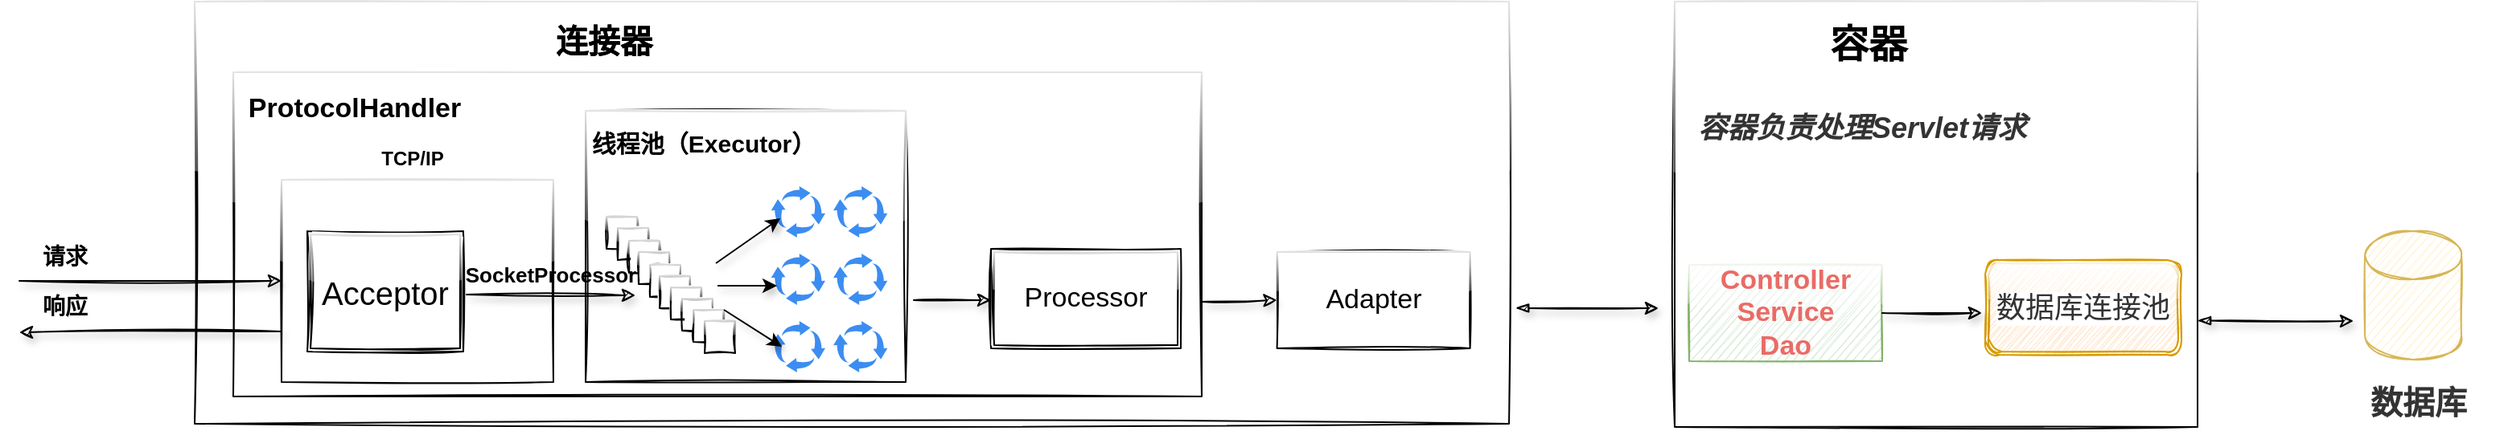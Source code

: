 <mxfile version="14.8.0" type="github"><diagram id="YUDJF-B7T9SWEaPQvbh9" name="Page-1"><mxGraphModel dx="2031" dy="1199" grid="0" gridSize="10" guides="1" tooltips="1" connect="1" arrows="1" fold="1" page="1" pageScale="1" pageWidth="827" pageHeight="1169" math="0" shadow="0"><root><mxCell id="0"/><mxCell id="1" parent="0"/><mxCell id="yrFsYcVXHtA75D3nJsFq-68" value="" style="rounded=0;whiteSpace=wrap;html=1;shadow=0;glass=1;labelBackgroundColor=#ffffff;sketch=1;fontSize=18;fontColor=#EA6B66;strokeWidth=1;fillColor=#ffffff;gradientColor=none;align=center;" vertex="1" parent="1"><mxGeometry x="1048" y="299" width="325" height="265" as="geometry"/></mxCell><mxCell id="yrFsYcVXHtA75D3nJsFq-14" value="" style="whiteSpace=wrap;html=1;shadow=0;glass=1;strokeWidth=1;perimeterSpacing=0;sketch=1;" vertex="1" parent="1"><mxGeometry x="128" y="299" width="817" height="263" as="geometry"/></mxCell><mxCell id="yrFsYcVXHtA75D3nJsFq-15" value="连接器" style="text;strokeColor=none;fillColor=none;html=1;fontSize=20;fontStyle=1;verticalAlign=middle;align=center;shadow=0;glass=1;sketch=1;" vertex="1" parent="1"><mxGeometry x="332" y="303" width="100" height="40" as="geometry"/></mxCell><mxCell id="yrFsYcVXHtA75D3nJsFq-17" value="" style="rounded=0;whiteSpace=wrap;html=1;shadow=0;glass=1;sketch=1;fontSize=20;strokeWidth=1;fillColor=#ffffff;gradientColor=none;" vertex="1" parent="1"><mxGeometry x="152" y="343" width="602" height="202" as="geometry"/></mxCell><mxCell id="yrFsYcVXHtA75D3nJsFq-18" value="&lt;font style=&quot;font-size: 17px&quot;&gt;ProtocolHandler&lt;/font&gt;" style="text;strokeColor=none;fillColor=none;html=1;fontSize=24;fontStyle=1;verticalAlign=middle;align=center;shadow=0;glass=1;sketch=1;" vertex="1" parent="1"><mxGeometry x="156" y="343" width="142" height="39" as="geometry"/></mxCell><mxCell id="yrFsYcVXHtA75D3nJsFq-22" value="" style="rounded=0;whiteSpace=wrap;html=1;shadow=0;glass=1;sketch=1;fontSize=20;strokeWidth=1;fillColor=#ffffff;gradientColor=none;" vertex="1" parent="1"><mxGeometry x="182" y="410" width="169" height="126" as="geometry"/></mxCell><mxCell id="yrFsYcVXHtA75D3nJsFq-23" value="&lt;font style=&quot;font-size: 12px&quot;&gt;TCP/IP&lt;/font&gt;" style="text;strokeColor=none;fillColor=none;html=1;fontSize=24;fontStyle=1;verticalAlign=middle;align=center;shadow=0;glass=1;sketch=1;" vertex="1" parent="1"><mxGeometry x="242" y="382" width="41" height="21" as="geometry"/></mxCell><mxCell id="yrFsYcVXHtA75D3nJsFq-24" value="Acceptor" style="shape=ext;double=1;rounded=0;whiteSpace=wrap;html=1;shadow=0;glass=1;sketch=1;fontSize=20;strokeWidth=1;fillColor=#ffffff;gradientColor=none;" vertex="1" parent="1"><mxGeometry x="198" y="442" width="97" height="75" as="geometry"/></mxCell><mxCell id="yrFsYcVXHtA75D3nJsFq-25" value="" style="endArrow=classic;html=1;fontSize=20;entryX=0;entryY=0.5;entryDx=0;entryDy=0;sketch=1;shadow=1;" edge="1" parent="1" target="yrFsYcVXHtA75D3nJsFq-22"><mxGeometry width="50" height="50" relative="1" as="geometry"><mxPoint x="19" y="473" as="sourcePoint"/><mxPoint x="64" y="430" as="targetPoint"/></mxGeometry></mxCell><mxCell id="yrFsYcVXHtA75D3nJsFq-26" value="请求" style="text;strokeColor=none;fillColor=none;html=1;fontSize=14;fontStyle=1;verticalAlign=middle;align=center;shadow=0;glass=1;sketch=1;" vertex="1" parent="1"><mxGeometry x="7" y="442" width="80" height="31" as="geometry"/></mxCell><mxCell id="yrFsYcVXHtA75D3nJsFq-27" value="" style="endArrow=classic;html=1;shadow=1;fontSize=17;exitX=0;exitY=0.75;exitDx=0;exitDy=0;labelBorderColor=none;sketch=1;" edge="1" parent="1" source="yrFsYcVXHtA75D3nJsFq-22"><mxGeometry width="50" height="50" relative="1" as="geometry"><mxPoint x="512" y="454" as="sourcePoint"/><mxPoint x="19" y="505" as="targetPoint"/></mxGeometry></mxCell><mxCell id="yrFsYcVXHtA75D3nJsFq-28" value="响应" style="text;strokeColor=none;fillColor=none;html=1;fontSize=14;fontStyle=1;verticalAlign=middle;align=center;shadow=0;glass=1;sketch=1;" vertex="1" parent="1"><mxGeometry x="7" y="473" width="80" height="31" as="geometry"/></mxCell><mxCell id="yrFsYcVXHtA75D3nJsFq-29" value="" style="rounded=0;whiteSpace=wrap;html=1;shadow=0;glass=1;sketch=1;fontSize=20;strokeWidth=1;fillColor=#ffffff;gradientColor=none;" vertex="1" parent="1"><mxGeometry x="371" y="367" width="199" height="169" as="geometry"/></mxCell><mxCell id="yrFsYcVXHtA75D3nJsFq-30" value="&lt;font style=&quot;font-size: 15px;&quot;&gt;线程池（Executor）&lt;/font&gt;" style="text;strokeColor=none;fillColor=none;html=1;fontSize=15;fontStyle=1;verticalAlign=middle;align=center;shadow=0;glass=1;sketch=1;" vertex="1" parent="1"><mxGeometry x="373" y="369" width="142" height="36" as="geometry"/></mxCell><mxCell id="yrFsYcVXHtA75D3nJsFq-31" style="edgeStyle=none;rounded=1;sketch=1;orthogonalLoop=1;jettySize=auto;html=1;exitX=1;exitY=1;exitDx=0;exitDy=0;shadow=1;fontSize=14;" edge="1" parent="1"><mxGeometry relative="1" as="geometry"><mxPoint x="520" y="428" as="sourcePoint"/><mxPoint x="520" y="428" as="targetPoint"/></mxGeometry></mxCell><mxCell id="yrFsYcVXHtA75D3nJsFq-33" value="" style="rounded=0;whiteSpace=wrap;html=1;shadow=0;glass=1;sketch=1;fontSize=15;strokeWidth=1;fillColor=#ffffff;gradientColor=none;" vertex="1" parent="1"><mxGeometry x="384" y="433" width="19" height="20" as="geometry"/></mxCell><mxCell id="yrFsYcVXHtA75D3nJsFq-34" value="" style="rounded=0;whiteSpace=wrap;html=1;shadow=0;glass=1;sketch=1;fontSize=15;strokeWidth=1;fillColor=#ffffff;gradientColor=none;" vertex="1" parent="1"><mxGeometry x="391" y="440" width="19" height="20" as="geometry"/></mxCell><mxCell id="yrFsYcVXHtA75D3nJsFq-35" value="" style="rounded=0;whiteSpace=wrap;html=1;shadow=0;glass=1;sketch=1;fontSize=15;strokeWidth=1;fillColor=#ffffff;gradientColor=none;" vertex="1" parent="1"><mxGeometry x="398" y="448" width="19" height="20" as="geometry"/></mxCell><mxCell id="yrFsYcVXHtA75D3nJsFq-36" value="" style="rounded=0;whiteSpace=wrap;html=1;shadow=0;glass=1;sketch=1;fontSize=15;strokeWidth=1;fillColor=#ffffff;gradientColor=none;" vertex="1" parent="1"><mxGeometry x="404" y="455" width="19" height="20" as="geometry"/></mxCell><mxCell id="yrFsYcVXHtA75D3nJsFq-37" value="" style="rounded=0;whiteSpace=wrap;html=1;shadow=0;glass=1;sketch=1;fontSize=15;strokeWidth=1;fillColor=#ffffff;gradientColor=none;" vertex="1" parent="1"><mxGeometry x="411" y="463" width="19" height="20" as="geometry"/></mxCell><mxCell id="yrFsYcVXHtA75D3nJsFq-38" value="" style="rounded=0;whiteSpace=wrap;html=1;shadow=0;glass=1;sketch=1;fontSize=15;strokeWidth=1;fillColor=#ffffff;gradientColor=none;" vertex="1" parent="1"><mxGeometry x="417" y="470" width="19" height="20" as="geometry"/></mxCell><mxCell id="yrFsYcVXHtA75D3nJsFq-39" value="" style="rounded=0;whiteSpace=wrap;html=1;shadow=0;glass=1;sketch=1;fontSize=15;strokeWidth=1;fillColor=#ffffff;gradientColor=none;" vertex="1" parent="1"><mxGeometry x="424" y="477" width="19" height="20" as="geometry"/></mxCell><mxCell id="yrFsYcVXHtA75D3nJsFq-40" value="" style="rounded=0;whiteSpace=wrap;html=1;shadow=0;glass=1;sketch=1;fontSize=15;strokeWidth=1;fillColor=#ffffff;gradientColor=none;" vertex="1" parent="1"><mxGeometry x="431" y="484" width="19" height="20" as="geometry"/></mxCell><mxCell id="yrFsYcVXHtA75D3nJsFq-41" value="" style="rounded=0;whiteSpace=wrap;html=1;shadow=0;glass=1;sketch=1;fontSize=15;strokeWidth=1;fillColor=#ffffff;gradientColor=none;" vertex="1" parent="1"><mxGeometry x="438" y="491" width="19" height="20" as="geometry"/></mxCell><mxCell id="yrFsYcVXHtA75D3nJsFq-42" value="" style="rounded=0;whiteSpace=wrap;html=1;shadow=0;glass=1;sketch=1;fontSize=15;strokeWidth=1;fillColor=#ffffff;gradientColor=none;" vertex="1" parent="1"><mxGeometry x="445" y="498" width="19" height="20" as="geometry"/></mxCell><mxCell id="yrFsYcVXHtA75D3nJsFq-44" value="" style="endArrow=classic;html=1;shadow=1;fontSize=15;startSize=6;endSize=6;exitX=1;exitY=0.5;exitDx=0;exitDy=0;sketch=1;" edge="1" parent="1"><mxGeometry width="50" height="50" relative="1" as="geometry"><mxPoint x="297" y="481.5" as="sourcePoint"/><mxPoint x="402" y="482" as="targetPoint"/></mxGeometry></mxCell><mxCell id="yrFsYcVXHtA75D3nJsFq-45" value="SocketProcessor" style="text;strokeColor=none;fillColor=none;html=1;fontSize=13;fontStyle=1;verticalAlign=middle;align=center;shadow=0;glass=1;sketch=1;" vertex="1" parent="1"><mxGeometry x="298" y="454" width="102" height="30" as="geometry"/></mxCell><mxCell id="yrFsYcVXHtA75D3nJsFq-46" value="" style="html=1;aspect=fixed;strokeColor=none;shadow=0;align=center;verticalAlign=top;fillColor=#3B8DF1;shape=mxgraph.gcp2.arrows_system;glass=1;sketch=0;fontSize=13;" vertex="1" parent="1"><mxGeometry x="486.32" y="414" width="33.68" height="32" as="geometry"/></mxCell><mxCell id="yrFsYcVXHtA75D3nJsFq-47" value="" style="html=1;aspect=fixed;strokeColor=none;shadow=0;align=center;verticalAlign=top;fillColor=#3B8DF1;shape=mxgraph.gcp2.arrows_system;glass=1;sketch=0;fontSize=13;" vertex="1" parent="1"><mxGeometry x="525" y="414" width="33.68" height="32" as="geometry"/></mxCell><mxCell id="yrFsYcVXHtA75D3nJsFq-48" style="edgeStyle=none;rounded=1;sketch=1;orthogonalLoop=1;jettySize=auto;html=1;exitX=1;exitY=1;exitDx=0;exitDy=0;shadow=1;fontSize=14;" edge="1" parent="1"><mxGeometry relative="1" as="geometry"><mxPoint x="520" y="512" as="sourcePoint"/><mxPoint x="520" y="512" as="targetPoint"/></mxGeometry></mxCell><mxCell id="yrFsYcVXHtA75D3nJsFq-49" value="" style="html=1;aspect=fixed;strokeColor=none;shadow=0;align=center;verticalAlign=top;fillColor=#3B8DF1;shape=mxgraph.gcp2.arrows_system;glass=1;sketch=0;fontSize=13;" vertex="1" parent="1"><mxGeometry x="486.32" y="498" width="33.68" height="32" as="geometry"/></mxCell><mxCell id="yrFsYcVXHtA75D3nJsFq-50" value="" style="html=1;aspect=fixed;strokeColor=none;shadow=0;align=center;verticalAlign=top;fillColor=#3B8DF1;shape=mxgraph.gcp2.arrows_system;glass=1;sketch=0;fontSize=13;" vertex="1" parent="1"><mxGeometry x="525" y="498" width="33.68" height="32" as="geometry"/></mxCell><mxCell id="yrFsYcVXHtA75D3nJsFq-51" style="edgeStyle=none;rounded=1;sketch=1;orthogonalLoop=1;jettySize=auto;html=1;exitX=1;exitY=1;exitDx=0;exitDy=0;shadow=1;fontSize=14;" edge="1" parent="1"><mxGeometry relative="1" as="geometry"><mxPoint x="520" y="470" as="sourcePoint"/><mxPoint x="520" y="470" as="targetPoint"/></mxGeometry></mxCell><mxCell id="yrFsYcVXHtA75D3nJsFq-52" value="" style="html=1;aspect=fixed;strokeColor=none;shadow=0;align=center;verticalAlign=top;fillColor=#3B8DF1;shape=mxgraph.gcp2.arrows_system;glass=1;sketch=0;fontSize=13;" vertex="1" parent="1"><mxGeometry x="486.32" y="456" width="33.68" height="32" as="geometry"/></mxCell><mxCell id="yrFsYcVXHtA75D3nJsFq-53" value="" style="html=1;aspect=fixed;strokeColor=none;shadow=0;align=center;verticalAlign=top;fillColor=#3B8DF1;shape=mxgraph.gcp2.arrows_system;glass=1;sketch=0;fontSize=13;" vertex="1" parent="1"><mxGeometry x="525" y="456" width="33.68" height="32" as="geometry"/></mxCell><mxCell id="yrFsYcVXHtA75D3nJsFq-54" value="" style="endArrow=classic;html=1;shadow=1;fontSize=13;startSize=6;endSize=6;entryX=0.169;entryY=0.625;entryDx=0;entryDy=0;entryPerimeter=0;" edge="1" parent="1" target="yrFsYcVXHtA75D3nJsFq-46"><mxGeometry width="50" height="50" relative="1" as="geometry"><mxPoint x="452" y="462" as="sourcePoint"/><mxPoint x="487" y="411" as="targetPoint"/></mxGeometry></mxCell><mxCell id="yrFsYcVXHtA75D3nJsFq-55" value="" style="endArrow=classic;html=1;shadow=1;fontSize=13;startSize=6;endSize=6;entryX=0.109;entryY=0.625;entryDx=0;entryDy=0;entryPerimeter=0;" edge="1" parent="1" target="yrFsYcVXHtA75D3nJsFq-52"><mxGeometry width="50" height="50" relative="1" as="geometry"><mxPoint x="453" y="476" as="sourcePoint"/><mxPoint x="509" y="593" as="targetPoint"/></mxGeometry></mxCell><mxCell id="yrFsYcVXHtA75D3nJsFq-56" value="" style="endArrow=classic;html=1;shadow=1;fontSize=13;startSize=6;endSize=6;exitX=1;exitY=0;exitDx=0;exitDy=0;entryX=0.198;entryY=0.5;entryDx=0;entryDy=0;entryPerimeter=0;" edge="1" parent="1" source="yrFsYcVXHtA75D3nJsFq-41" target="yrFsYcVXHtA75D3nJsFq-49"><mxGeometry width="50" height="50" relative="1" as="geometry"><mxPoint x="491" y="645" as="sourcePoint"/><mxPoint x="541" y="595" as="targetPoint"/></mxGeometry></mxCell><mxCell id="yrFsYcVXHtA75D3nJsFq-57" value="Processor" style="shape=ext;double=1;rounded=0;whiteSpace=wrap;html=1;shadow=0;glass=1;sketch=1;fontSize=17;strokeWidth=1;fillColor=#ffffff;gradientColor=none;" vertex="1" parent="1"><mxGeometry x="623" y="453" width="118" height="62" as="geometry"/></mxCell><mxCell id="yrFsYcVXHtA75D3nJsFq-58" value="" style="endArrow=classic;html=1;shadow=1;fontSize=17;startSize=6;endSize=6;sketch=1;strokeWidth=1;exitX=1.025;exitY=0.698;exitDx=0;exitDy=0;exitPerimeter=0;" edge="1" parent="1" source="yrFsYcVXHtA75D3nJsFq-29"><mxGeometry width="50" height="50" relative="1" as="geometry"><mxPoint x="592" y="500" as="sourcePoint"/><mxPoint x="623" y="485" as="targetPoint"/></mxGeometry></mxCell><mxCell id="yrFsYcVXHtA75D3nJsFq-59" value="Adapter" style="rounded=0;whiteSpace=wrap;html=1;shadow=0;glass=1;sketch=1;fontSize=17;strokeWidth=1;fillColor=#ffffff;gradientColor=none;" vertex="1" parent="1"><mxGeometry x="800.79" y="455" width="120" height="60" as="geometry"/></mxCell><mxCell id="yrFsYcVXHtA75D3nJsFq-60" value="" style="endArrow=classic;html=1;shadow=1;fontSize=17;startSize=6;endSize=6;strokeWidth=1;exitX=1.007;exitY=0.579;exitDx=0;exitDy=0;exitPerimeter=0;entryX=0;entryY=0.5;entryDx=0;entryDy=0;sketch=1;" edge="1" parent="1" target="yrFsYcVXHtA75D3nJsFq-59"><mxGeometry width="50" height="50" relative="1" as="geometry"><mxPoint x="754.004" y="485.958" as="sourcePoint"/><mxPoint x="803.79" y="463" as="targetPoint"/></mxGeometry></mxCell><mxCell id="yrFsYcVXHtA75D3nJsFq-61" value="" style="endArrow=classic;html=1;shadow=1;fontSize=17;startSize=6;endSize=6;strokeWidth=1;exitX=1.005;exitY=0.726;exitDx=0;exitDy=0;exitPerimeter=0;sketch=1;startArrow=blockThin;startFill=1;" edge="1" parent="1" source="yrFsYcVXHtA75D3nJsFq-14"><mxGeometry width="50" height="50" relative="1" as="geometry"><mxPoint x="988" y="540" as="sourcePoint"/><mxPoint x="1038" y="490" as="targetPoint"/></mxGeometry></mxCell><mxCell id="yrFsYcVXHtA75D3nJsFq-63" value="连接器" style="text;strokeColor=none;fillColor=none;html=1;fontSize=20;fontStyle=1;verticalAlign=middle;align=center;shadow=0;glass=1;sketch=1;" vertex="1" parent="1"><mxGeometry x="332" y="303" width="100" height="40" as="geometry"/></mxCell><mxCell id="yrFsYcVXHtA75D3nJsFq-64" value="容器" style="text;strokeColor=none;fillColor=none;html=1;fontSize=24;fontStyle=1;verticalAlign=middle;align=center;shadow=0;glass=1;sketch=1;" vertex="1" parent="1"><mxGeometry x="1118" y="308" width="100" height="36" as="geometry"/></mxCell><mxCell id="yrFsYcVXHtA75D3nJsFq-65" value="Controller&lt;br&gt;Service&lt;br&gt;Dao" style="rounded=0;whiteSpace=wrap;html=1;shadow=0;glass=1;sketch=1;fontSize=17;strokeWidth=1;fillColor=#d5e8d4;align=center;strokeColor=#82b366;fontStyle=1;fontColor=#EA6B66;" vertex="1" parent="1"><mxGeometry x="1057" y="463" width="120" height="60" as="geometry"/></mxCell><mxCell id="yrFsYcVXHtA75D3nJsFq-66" value="&lt;font color=&quot;#333333&quot; style=&quot;font-size: 18px;&quot;&gt;容器负责处理Servlet请求&lt;/font&gt;" style="text;strokeColor=none;fillColor=none;html=1;fontSize=18;fontStyle=3;verticalAlign=middle;align=center;shadow=0;glass=1;sketch=1;fontColor=#EA6B66;" vertex="1" parent="1"><mxGeometry x="1057" y="353" width="213" height="50" as="geometry"/></mxCell><mxCell id="yrFsYcVXHtA75D3nJsFq-67" value="&lt;font color=&quot;#333333&quot;&gt;数据库连接池&lt;/font&gt;" style="shape=ext;double=1;rounded=1;whiteSpace=wrap;html=1;shadow=0;glass=1;sketch=1;fontSize=18;strokeWidth=1;fillColor=#ffe6cc;align=center;labelBackgroundColor=#ffffff;strokeColor=#d79b00;" vertex="1" parent="1"><mxGeometry x="1241" y="460" width="122" height="59" as="geometry"/></mxCell><mxCell id="yrFsYcVXHtA75D3nJsFq-69" value="" style="endArrow=classic;html=1;shadow=1;fontSize=18;fontColor=#EA6B66;startSize=6;endSize=6;strokeWidth=1;exitX=1;exitY=0.5;exitDx=0;exitDy=0;sketch=1;" edge="1" parent="1" source="yrFsYcVXHtA75D3nJsFq-65"><mxGeometry width="50" height="50" relative="1" as="geometry"><mxPoint x="1189" y="523" as="sourcePoint"/><mxPoint x="1239" y="493" as="targetPoint"/></mxGeometry></mxCell><mxCell id="yrFsYcVXHtA75D3nJsFq-70" value="" style="shape=cylinder3;whiteSpace=wrap;html=1;boundedLbl=1;backgroundOutline=1;size=15;shadow=0;glass=1;labelBackgroundColor=#ffffff;sketch=1;fontSize=18;strokeWidth=1;fillColor=#fff2cc;align=center;strokeColor=#d6b656;" vertex="1" parent="1"><mxGeometry x="1477" y="442" width="60" height="80" as="geometry"/></mxCell><mxCell id="yrFsYcVXHtA75D3nJsFq-71" value="&lt;font color=&quot;#333333&quot; style=&quot;font-size: 20px;&quot;&gt;数据库&lt;/font&gt;" style="text;strokeColor=none;fillColor=none;html=1;fontSize=20;fontStyle=1;verticalAlign=middle;align=center;shadow=0;glass=1;labelBackgroundColor=#ffffff;sketch=1;fontColor=#EA6B66;" vertex="1" parent="1"><mxGeometry x="1460" y="528" width="100" height="40" as="geometry"/></mxCell><mxCell id="yrFsYcVXHtA75D3nJsFq-72" value="" style="endArrow=classic;html=1;shadow=1;fontSize=20;fontColor=#EA6B66;startSize=6;endSize=6;strokeWidth=1;exitX=1;exitY=0.75;exitDx=0;exitDy=0;sketch=1;startArrow=blockThin;startFill=1;" edge="1" parent="1" source="yrFsYcVXHtA75D3nJsFq-68"><mxGeometry width="50" height="50" relative="1" as="geometry"><mxPoint x="1472" y="691" as="sourcePoint"/><mxPoint x="1470" y="498" as="targetPoint"/></mxGeometry></mxCell></root></mxGraphModel></diagram></mxfile>